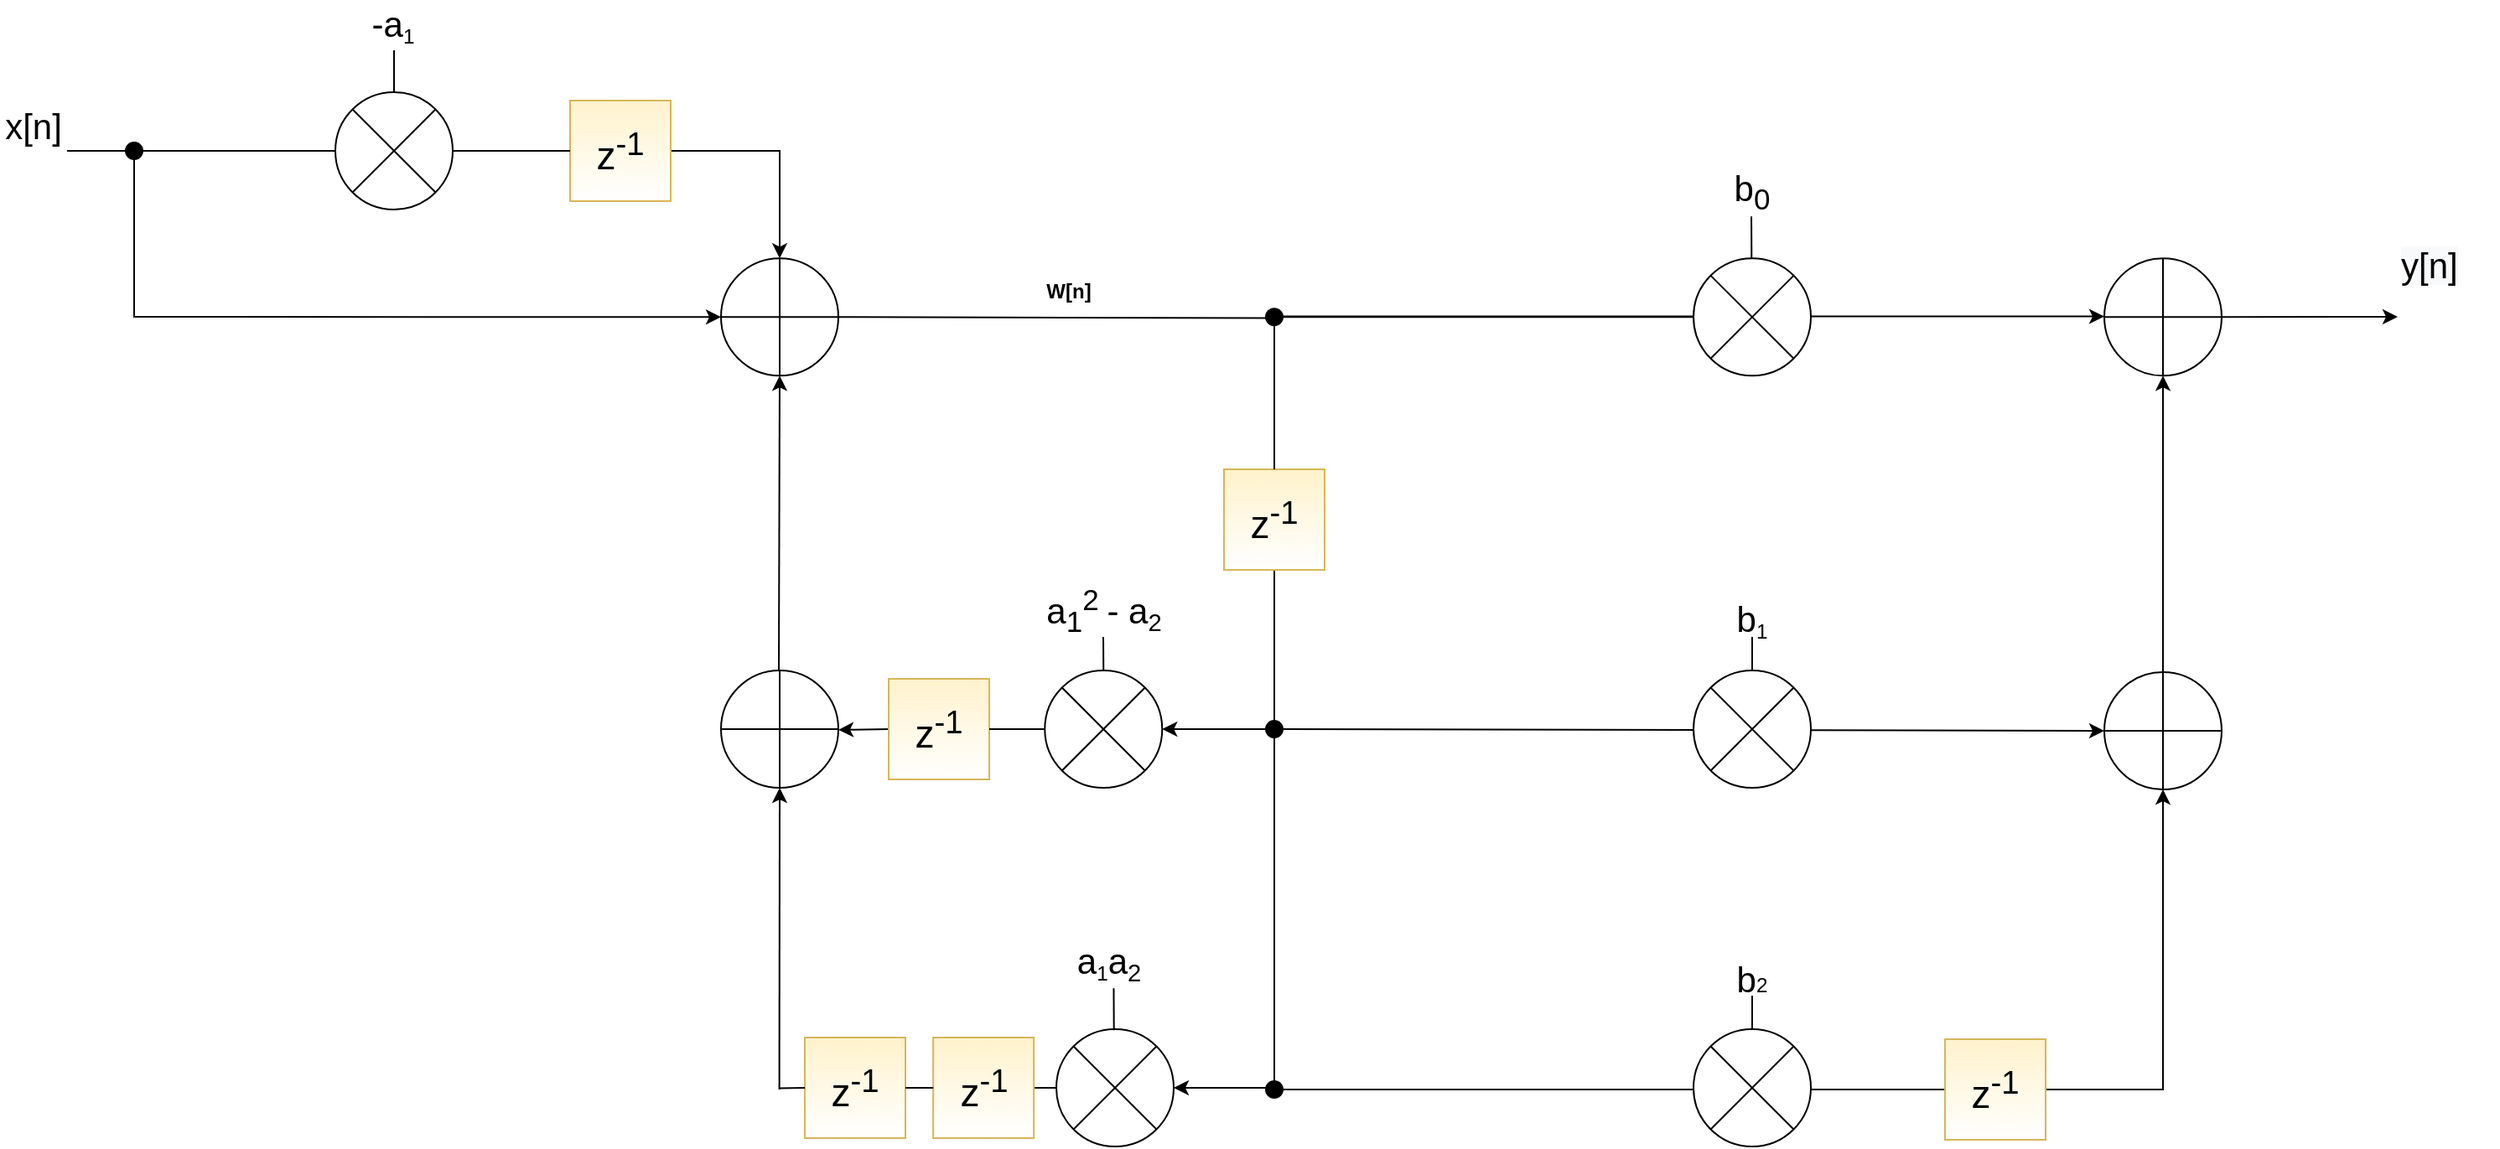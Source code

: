 <mxfile version="15.5.8" type="device"><diagram id="42x0mqCL8PiswtbE90lL" name="Page-1"><mxGraphModel dx="2310" dy="1950" grid="1" gridSize="10" guides="1" tooltips="1" connect="1" arrows="1" fold="1" page="1" pageScale="1" pageWidth="827" pageHeight="1169" math="0" shadow="0"><root><mxCell id="0"/><mxCell id="1" parent="0"/><mxCell id="HwG7NXqYMUf-4HDnRLCD-1" value="" style="verticalLabelPosition=bottom;verticalAlign=top;html=1;shape=mxgraph.flowchart.summing_function;" parent="1" vertex="1"><mxGeometry x="270" y="94.15" width="70" height="70" as="geometry"/></mxCell><mxCell id="HwG7NXqYMUf-4HDnRLCD-2" value="&lt;font style=&quot;font-size: 21px&quot;&gt;x[n]&lt;/font&gt;" style="text;html=1;strokeColor=none;fillColor=none;align=center;verticalAlign=middle;whiteSpace=wrap;rounded=0;" parent="1" vertex="1"><mxGeometry x="-160" y="5" width="40" height="20" as="geometry"/></mxCell><mxCell id="HwG7NXqYMUf-4HDnRLCD-3" value="&lt;b&gt;W[n]&lt;/b&gt;" style="text;html=1;align=center;verticalAlign=middle;resizable=0;points=[];autosize=1;strokeColor=none;fillColor=none;" parent="1" vertex="1"><mxGeometry x="456.57" y="104.15" width="40" height="20" as="geometry"/></mxCell><mxCell id="HwG7NXqYMUf-4HDnRLCD-6" value="" style="shape=sumEllipse;perimeter=ellipsePerimeter;whiteSpace=wrap;html=1;backgroundOutline=1;" parent="1" vertex="1"><mxGeometry x="463.13" y="340" width="70" height="70" as="geometry"/></mxCell><mxCell id="HwG7NXqYMUf-4HDnRLCD-7" value="" style="shape=sumEllipse;perimeter=ellipsePerimeter;whiteSpace=wrap;html=1;backgroundOutline=1;" parent="1" vertex="1"><mxGeometry x="470" y="554" width="70" height="70" as="geometry"/></mxCell><mxCell id="HwG7NXqYMUf-4HDnRLCD-8" value="" style="endArrow=none;html=1;" parent="1" edge="1"><mxGeometry width="50" height="50" relative="1" as="geometry"><mxPoint x="600" y="590" as="sourcePoint"/><mxPoint x="600" y="280" as="targetPoint"/></mxGeometry></mxCell><mxCell id="HwG7NXqYMUf-4HDnRLCD-9" value="&lt;font style=&quot;font-size: 21px&quot;&gt;a&lt;sub&gt;1&lt;/sub&gt;&lt;sup&gt;2 &lt;/sup&gt;-&amp;nbsp;&lt;/font&gt;&lt;span style=&quot;font-size: 21px&quot;&gt;a&lt;/span&gt;&lt;span style=&quot;font-size: 17.5px&quot;&gt;&lt;sub&gt;2&lt;/sub&gt;&lt;/span&gt;" style="text;html=1;strokeColor=none;fillColor=none;align=center;verticalAlign=middle;whiteSpace=wrap;rounded=0;" parent="1" vertex="1"><mxGeometry x="456.57" y="290" width="83.13" height="30" as="geometry"/></mxCell><mxCell id="HwG7NXqYMUf-4HDnRLCD-10" value="&lt;font style=&quot;font-size: 21px&quot;&gt;a&lt;/font&gt;&lt;font&gt;&lt;span style=&quot;font-size: 14.583px&quot;&gt;&lt;sub&gt;1&lt;/sub&gt;&lt;/span&gt;&lt;span style=&quot;font-size: 21px&quot;&gt;a&lt;/span&gt;&lt;/font&gt;&lt;font style=&quot;font-size: 17.5px&quot;&gt;&lt;sub&gt;2&lt;/sub&gt;&lt;/font&gt;" style="text;html=1;strokeColor=none;fillColor=none;align=center;verticalAlign=middle;whiteSpace=wrap;rounded=0;" parent="1" vertex="1"><mxGeometry x="480" y="500" width="43.13" height="30" as="geometry"/></mxCell><mxCell id="HwG7NXqYMUf-4HDnRLCD-11" value="" style="verticalLabelPosition=bottom;verticalAlign=top;html=1;shape=mxgraph.flowchart.summing_function;" parent="1" vertex="1"><mxGeometry x="270" y="340" width="70" height="70" as="geometry"/></mxCell><mxCell id="HwG7NXqYMUf-4HDnRLCD-12" value="" style="endArrow=classic;html=1;startArrow=none;exitX=0;exitY=0.5;exitDx=0;exitDy=0;" parent="1" source="HwG7NXqYMUf-4HDnRLCD-56" edge="1"><mxGeometry width="50" height="50" relative="1" as="geometry"><mxPoint x="460" y="375" as="sourcePoint"/><mxPoint x="340" y="375.43" as="targetPoint"/></mxGeometry></mxCell><mxCell id="HwG7NXqYMUf-4HDnRLCD-13" value="" style="endArrow=none;html=1;entryX=0;entryY=0.5;entryDx=0;entryDy=0;startArrow=none;" parent="1" source="HwG7NXqYMUf-4HDnRLCD-54" target="HwG7NXqYMUf-4HDnRLCD-7" edge="1"><mxGeometry width="50" height="50" relative="1" as="geometry"><mxPoint x="305" y="589.2" as="sourcePoint"/><mxPoint x="465" y="588.8" as="targetPoint"/></mxGeometry></mxCell><mxCell id="HwG7NXqYMUf-4HDnRLCD-14" value="" style="endArrow=classic;html=1;rounded=0;entryX=0.5;entryY=1;entryDx=0;entryDy=0;entryPerimeter=0;" parent="1" target="HwG7NXqYMUf-4HDnRLCD-11" edge="1"><mxGeometry width="50" height="50" relative="1" as="geometry"><mxPoint x="304.8" y="590" as="sourcePoint"/><mxPoint x="305" y="413" as="targetPoint"/></mxGeometry></mxCell><mxCell id="HwG7NXqYMUf-4HDnRLCD-15" value="" style="endArrow=classic;html=1;rounded=0;entryX=0.5;entryY=1;entryDx=0;entryDy=0;entryPerimeter=0;" parent="1" target="HwG7NXqYMUf-4HDnRLCD-1" edge="1"><mxGeometry width="50" height="50" relative="1" as="geometry"><mxPoint x="304.5" y="340" as="sourcePoint"/><mxPoint x="304.5" y="250" as="targetPoint"/></mxGeometry></mxCell><mxCell id="HwG7NXqYMUf-4HDnRLCD-16" value="" style="ellipse;whiteSpace=wrap;html=1;aspect=fixed;fillColor=#000000;" parent="1" vertex="1"><mxGeometry x="595" y="124.15" width="10" height="10" as="geometry"/></mxCell><mxCell id="HwG7NXqYMUf-4HDnRLCD-17" value="" style="endArrow=none;html=1;entryX=0;entryY=0.563;entryDx=0;entryDy=0;entryPerimeter=0;exitX=1;exitY=0.5;exitDx=0;exitDy=0;exitPerimeter=0;" parent="1" source="HwG7NXqYMUf-4HDnRLCD-1" target="HwG7NXqYMUf-4HDnRLCD-16" edge="1"><mxGeometry width="50" height="50" relative="1" as="geometry"><mxPoint x="380" y="129.66" as="sourcePoint"/><mxPoint x="685" y="129.41" as="targetPoint"/></mxGeometry></mxCell><mxCell id="HwG7NXqYMUf-4HDnRLCD-18" value="" style="ellipse;whiteSpace=wrap;html=1;aspect=fixed;fillColor=#000000;" parent="1" vertex="1"><mxGeometry x="595" y="370" width="10" height="10" as="geometry"/></mxCell><mxCell id="HwG7NXqYMUf-4HDnRLCD-19" value="" style="endArrow=none;html=1;rounded=0;exitX=0.5;exitY=0;exitDx=0;exitDy=0;" parent="1" source="HwG7NXqYMUf-4HDnRLCD-6" edge="1"><mxGeometry width="50" height="50" relative="1" as="geometry"><mxPoint x="520" y="390" as="sourcePoint"/><mxPoint x="498" y="320" as="targetPoint"/></mxGeometry></mxCell><mxCell id="HwG7NXqYMUf-4HDnRLCD-20" value="" style="endArrow=none;html=1;rounded=0;exitX=0.5;exitY=0;exitDx=0;exitDy=0;" parent="1" edge="1"><mxGeometry width="50" height="50" relative="1" as="geometry"><mxPoint x="504.36" y="554.6" as="sourcePoint"/><mxPoint x="504.23" y="529.6" as="targetPoint"/></mxGeometry></mxCell><mxCell id="HwG7NXqYMUf-4HDnRLCD-21" value="" style="endArrow=classic;html=1;rounded=0;startArrow=none;" parent="1" source="HwG7NXqYMUf-4HDnRLCD-40" edge="1"><mxGeometry width="50" height="50" relative="1" as="geometry"><mxPoint x="680" y="120" as="sourcePoint"/><mxPoint x="1270" y="129" as="targetPoint"/></mxGeometry></mxCell><mxCell id="HwG7NXqYMUf-4HDnRLCD-22" value="" style="endArrow=classic;html=1;rounded=0;entryX=1;entryY=0.5;entryDx=0;entryDy=0;" parent="1" target="HwG7NXqYMUf-4HDnRLCD-7" edge="1"><mxGeometry width="50" height="50" relative="1" as="geometry"><mxPoint x="600" y="589" as="sourcePoint"/><mxPoint x="640" y="620" as="targetPoint"/></mxGeometry></mxCell><mxCell id="HwG7NXqYMUf-4HDnRLCD-23" value="" style="endArrow=classic;html=1;rounded=0;entryX=1;entryY=0.5;entryDx=0;entryDy=0;exitX=0;exitY=0.5;exitDx=0;exitDy=0;" parent="1" source="HwG7NXqYMUf-4HDnRLCD-18" target="HwG7NXqYMUf-4HDnRLCD-6" edge="1"><mxGeometry width="50" height="50" relative="1" as="geometry"><mxPoint x="550" y="430" as="sourcePoint"/><mxPoint x="600" y="380" as="targetPoint"/></mxGeometry></mxCell><mxCell id="HwG7NXqYMUf-4HDnRLCD-24" value="" style="endArrow=none;html=1;rounded=0;exitX=0.5;exitY=0;exitDx=0;exitDy=0;" parent="1" source="HwG7NXqYMUf-4HDnRLCD-27" edge="1"><mxGeometry width="50" height="50" relative="1" as="geometry"><mxPoint x="-83.13" y="50" as="sourcePoint"/><mxPoint x="75" y="-30" as="targetPoint"/></mxGeometry></mxCell><mxCell id="HwG7NXqYMUf-4HDnRLCD-25" value="" style="endArrow=classic;html=1;rounded=0;entryX=0.5;entryY=0;entryDx=0;entryDy=0;entryPerimeter=0;startArrow=none;" parent="1" source="HwG7NXqYMUf-4HDnRLCD-28" target="HwG7NXqYMUf-4HDnRLCD-1" edge="1"><mxGeometry width="50" height="50" relative="1" as="geometry"><mxPoint x="-120" y="30" as="sourcePoint"/><mxPoint x="200" y="20" as="targetPoint"/><Array as="points"><mxPoint x="305" y="30"/></Array></mxGeometry></mxCell><mxCell id="HwG7NXqYMUf-4HDnRLCD-26" value="&lt;font style=&quot;font-size: 21px&quot;&gt;-a&lt;/font&gt;&lt;font&gt;&lt;span style=&quot;font-size: 14.583px&quot;&gt;&lt;sub&gt;1&lt;/sub&gt;&lt;/span&gt;&lt;/font&gt;" style="text;html=1;strokeColor=none;fillColor=none;align=center;verticalAlign=middle;whiteSpace=wrap;rounded=0;" parent="1" vertex="1"><mxGeometry x="53.43" y="-60" width="43.13" height="30" as="geometry"/></mxCell><mxCell id="HwG7NXqYMUf-4HDnRLCD-29" value="" style="endArrow=classic;html=1;rounded=0;entryX=0;entryY=0.5;entryDx=0;entryDy=0;entryPerimeter=0;" parent="1" target="HwG7NXqYMUf-4HDnRLCD-1" edge="1"><mxGeometry width="50" height="50" relative="1" as="geometry"><mxPoint x="-80" y="30" as="sourcePoint"/><mxPoint x="80" y="140" as="targetPoint"/><Array as="points"><mxPoint x="-80" y="129"/></Array></mxGeometry></mxCell><mxCell id="HwG7NXqYMUf-4HDnRLCD-30" value="" style="ellipse;whiteSpace=wrap;html=1;aspect=fixed;fillColor=#000000;" parent="1" vertex="1"><mxGeometry x="-85" y="25" width="10" height="10" as="geometry"/></mxCell><mxCell id="HwG7NXqYMUf-4HDnRLCD-32" value="&lt;font&gt;&lt;span style=&quot;font-size: 21px&quot;&gt;b&lt;/span&gt;&lt;span style=&quot;font-size: 14.583px&quot;&gt;&lt;sub&gt;1&lt;/sub&gt;&lt;/span&gt;&lt;/font&gt;" style="text;html=1;strokeColor=none;fillColor=none;align=center;verticalAlign=middle;whiteSpace=wrap;rounded=0;" parent="1" vertex="1"><mxGeometry x="865" y="295" width="40" height="30" as="geometry"/></mxCell><mxCell id="HwG7NXqYMUf-4HDnRLCD-33" value="&lt;font&gt;&lt;sub&gt;&lt;span style=&quot;font-size: 21px&quot;&gt;b&lt;sub&gt;0&lt;/sub&gt;&lt;/span&gt;&lt;/sub&gt;&lt;/font&gt;" style="text;html=1;strokeColor=none;fillColor=none;align=center;verticalAlign=middle;whiteSpace=wrap;rounded=0;" parent="1" vertex="1"><mxGeometry x="865" y="40" width="40" height="30" as="geometry"/></mxCell><mxCell id="HwG7NXqYMUf-4HDnRLCD-34" value="" style="endArrow=classic;html=1;rounded=0;entryX=0;entryY=0.5;entryDx=0;entryDy=0;entryPerimeter=0;exitX=1;exitY=0.5;exitDx=0;exitDy=0;" parent="1" source="HwG7NXqYMUf-4HDnRLCD-18" target="najeIPVz3ChHip9-KKds-7" edge="1"><mxGeometry width="50" height="50" relative="1" as="geometry"><mxPoint x="1130.16" y="468.9" as="sourcePoint"/><mxPoint x="1129.66" y="290" as="targetPoint"/><Array as="points"/></mxGeometry></mxCell><mxCell id="HwG7NXqYMUf-4HDnRLCD-35" value="&lt;span style=&quot;color: rgb(0 , 0 , 0) ; font-family: &amp;#34;helvetica&amp;#34; ; font-size: 21px ; font-style: normal ; font-weight: 400 ; letter-spacing: normal ; text-align: center ; text-indent: 0px ; text-transform: none ; word-spacing: 0px ; background-color: rgb(248 , 249 , 250) ; display: inline ; float: none&quot;&gt;y[n]&lt;/span&gt;" style="text;whiteSpace=wrap;html=1;" parent="1" vertex="1"><mxGeometry x="1270" y="78.75" width="60" height="30" as="geometry"/></mxCell><mxCell id="HwG7NXqYMUf-4HDnRLCD-36" value="" style="endArrow=none;html=1;rounded=0;exitX=0.5;exitY=0;exitDx=0;exitDy=0;" parent="1" source="HwG7NXqYMUf-4HDnRLCD-46" edge="1"><mxGeometry width="50" height="50" relative="1" as="geometry"><mxPoint x="885.62" y="335.0" as="sourcePoint"/><mxPoint x="885" y="320" as="targetPoint"/></mxGeometry></mxCell><mxCell id="HwG7NXqYMUf-4HDnRLCD-38" value="" style="endArrow=none;html=1;rounded=0;exitX=0.5;exitY=0;exitDx=0;exitDy=0;" parent="1" edge="1"><mxGeometry width="50" height="50" relative="1" as="geometry"><mxPoint x="884.65" y="94.15" as="sourcePoint"/><mxPoint x="884.52" y="69.15" as="targetPoint"/></mxGeometry></mxCell><mxCell id="HwG7NXqYMUf-4HDnRLCD-39" value="" style="endArrow=none;html=1;rounded=0;" parent="1" source="HwG7NXqYMUf-4HDnRLCD-16" target="HwG7NXqYMUf-4HDnRLCD-51" edge="1"><mxGeometry width="50" height="50" relative="1" as="geometry"><mxPoint x="605" y="129.15" as="sourcePoint"/><mxPoint x="1270" y="129" as="targetPoint"/></mxGeometry></mxCell><mxCell id="HwG7NXqYMUf-4HDnRLCD-40" value="" style="verticalLabelPosition=bottom;verticalAlign=top;html=1;shape=mxgraph.flowchart.summing_function;" parent="1" vertex="1"><mxGeometry x="1095" y="94.15" width="70" height="70" as="geometry"/></mxCell><mxCell id="HwG7NXqYMUf-4HDnRLCD-42" value="" style="endArrow=none;html=1;exitX=0.5;exitY=1;exitDx=0;exitDy=0;startArrow=none;" parent="1" source="HwG7NXqYMUf-4HDnRLCD-43" edge="1"><mxGeometry width="50" height="50" relative="1" as="geometry"><mxPoint x="600" y="134.15" as="sourcePoint"/><mxPoint x="600" y="280" as="targetPoint"/></mxGeometry></mxCell><mxCell id="HwG7NXqYMUf-4HDnRLCD-46" value="" style="shape=sumEllipse;perimeter=ellipsePerimeter;whiteSpace=wrap;html=1;backgroundOutline=1;" parent="1" vertex="1"><mxGeometry x="850" y="340.0" width="70" height="70" as="geometry"/></mxCell><mxCell id="HwG7NXqYMUf-4HDnRLCD-50" value="" style="endArrow=classic;html=1;rounded=0;entryX=0;entryY=0.5;entryDx=0;entryDy=0;entryPerimeter=0;" parent="1" edge="1"><mxGeometry width="50" height="50" relative="1" as="geometry"><mxPoint x="599" y="128.81" as="sourcePoint"/><mxPoint x="1095" y="128.81" as="targetPoint"/></mxGeometry></mxCell><mxCell id="HwG7NXqYMUf-4HDnRLCD-51" value="" style="shape=sumEllipse;perimeter=ellipsePerimeter;whiteSpace=wrap;html=1;backgroundOutline=1;" parent="1" vertex="1"><mxGeometry x="850" y="94.15" width="70" height="70" as="geometry"/></mxCell><mxCell id="HwG7NXqYMUf-4HDnRLCD-28" value="&lt;font style=&quot;font-size: 23px&quot;&gt;z&lt;sup&gt;-1&lt;/sup&gt;&lt;/font&gt;" style="whiteSpace=wrap;html=1;aspect=fixed;fillColor=#fff2cc;strokeColor=#d6b656;gradientColor=#ffffff;" parent="1" vertex="1"><mxGeometry x="180" width="60" height="60" as="geometry"/></mxCell><mxCell id="HwG7NXqYMUf-4HDnRLCD-52" value="" style="endArrow=none;html=1;rounded=0;entryX=0;entryY=0.5;entryDx=0;entryDy=0;" parent="1" target="HwG7NXqYMUf-4HDnRLCD-28" edge="1"><mxGeometry width="50" height="50" relative="1" as="geometry"><mxPoint x="-120" y="30" as="sourcePoint"/><mxPoint x="305" y="94.15" as="targetPoint"/><Array as="points"><mxPoint x="-70" y="30"/></Array></mxGeometry></mxCell><mxCell id="HwG7NXqYMUf-4HDnRLCD-27" value="" style="shape=sumEllipse;perimeter=ellipsePerimeter;whiteSpace=wrap;html=1;backgroundOutline=1;" parent="1" vertex="1"><mxGeometry x="40" y="-5" width="70" height="70" as="geometry"/></mxCell><mxCell id="HwG7NXqYMUf-4HDnRLCD-5" value="&lt;font style=&quot;font-size: 23px&quot;&gt;z&lt;sup&gt;-1&lt;/sup&gt;&lt;/font&gt;" style="whiteSpace=wrap;html=1;aspect=fixed;fillColor=#fff2cc;strokeColor=#d6b656;gradientColor=#ffffff;" parent="1" vertex="1"><mxGeometry x="320" y="559" width="60" height="60" as="geometry"/></mxCell><mxCell id="HwG7NXqYMUf-4HDnRLCD-53" value="" style="endArrow=none;html=1;entryX=0;entryY=0.5;entryDx=0;entryDy=0;" parent="1" target="HwG7NXqYMUf-4HDnRLCD-5" edge="1"><mxGeometry width="50" height="50" relative="1" as="geometry"><mxPoint x="305" y="589.2" as="sourcePoint"/><mxPoint x="470.0" y="589" as="targetPoint"/></mxGeometry></mxCell><mxCell id="HwG7NXqYMUf-4HDnRLCD-54" value="&lt;font style=&quot;font-size: 23px&quot;&gt;z&lt;sup&gt;-1&lt;/sup&gt;&lt;/font&gt;" style="whiteSpace=wrap;html=1;aspect=fixed;fillColor=#fff2cc;strokeColor=#d6b656;gradientColor=#ffffff;" parent="1" vertex="1"><mxGeometry x="396.57" y="559" width="60" height="60" as="geometry"/></mxCell><mxCell id="HwG7NXqYMUf-4HDnRLCD-55" value="" style="endArrow=none;html=1;entryX=0;entryY=0.5;entryDx=0;entryDy=0;startArrow=none;" parent="1" source="HwG7NXqYMUf-4HDnRLCD-5" target="HwG7NXqYMUf-4HDnRLCD-54" edge="1"><mxGeometry width="50" height="50" relative="1" as="geometry"><mxPoint x="380" y="589" as="sourcePoint"/><mxPoint x="470.0" y="589" as="targetPoint"/></mxGeometry></mxCell><mxCell id="HwG7NXqYMUf-4HDnRLCD-56" value="&lt;font style=&quot;font-size: 23px&quot;&gt;z&lt;sup&gt;-1&lt;/sup&gt;&lt;/font&gt;" style="whiteSpace=wrap;html=1;aspect=fixed;fillColor=#fff2cc;strokeColor=#d6b656;gradientColor=#ffffff;" parent="1" vertex="1"><mxGeometry x="370" y="345" width="60" height="60" as="geometry"/></mxCell><mxCell id="HwG7NXqYMUf-4HDnRLCD-57" value="" style="endArrow=none;html=1;startArrow=none;exitX=0;exitY=0.5;exitDx=0;exitDy=0;" parent="1" source="HwG7NXqYMUf-4HDnRLCD-6" target="HwG7NXqYMUf-4HDnRLCD-56" edge="1"><mxGeometry width="50" height="50" relative="1" as="geometry"><mxPoint x="463.13" y="375" as="sourcePoint"/><mxPoint x="340" y="375.43" as="targetPoint"/></mxGeometry></mxCell><mxCell id="HwG7NXqYMUf-4HDnRLCD-43" value="&lt;font style=&quot;font-size: 23px&quot;&gt;z&lt;sup&gt;-1&lt;/sup&gt;&lt;/font&gt;" style="whiteSpace=wrap;html=1;aspect=fixed;fillColor=#fff2cc;strokeColor=#d6b656;gradientColor=#ffffff;" parent="1" vertex="1"><mxGeometry x="570" y="220" width="60" height="60" as="geometry"/></mxCell><mxCell id="HwG7NXqYMUf-4HDnRLCD-58" value="" style="endArrow=none;html=1;exitX=0.5;exitY=1;exitDx=0;exitDy=0;" parent="1" source="HwG7NXqYMUf-4HDnRLCD-16" target="HwG7NXqYMUf-4HDnRLCD-43" edge="1"><mxGeometry width="50" height="50" relative="1" as="geometry"><mxPoint x="600" y="134.15" as="sourcePoint"/><mxPoint x="600" y="280" as="targetPoint"/></mxGeometry></mxCell><mxCell id="najeIPVz3ChHip9-KKds-1" value="&lt;font&gt;&lt;span style=&quot;font-size: 21px&quot;&gt;b&lt;/span&gt;&lt;span style=&quot;font-size: 12.153px&quot;&gt;2&lt;/span&gt;&lt;/font&gt;" style="text;html=1;strokeColor=none;fillColor=none;align=center;verticalAlign=middle;whiteSpace=wrap;rounded=0;" parent="1" vertex="1"><mxGeometry x="865" y="509" width="40" height="30" as="geometry"/></mxCell><mxCell id="najeIPVz3ChHip9-KKds-2" value="" style="endArrow=none;html=1;rounded=0;exitX=0.5;exitY=0;exitDx=0;exitDy=0;" parent="1" source="najeIPVz3ChHip9-KKds-3" edge="1"><mxGeometry width="50" height="50" relative="1" as="geometry"><mxPoint x="885.62" y="549" as="sourcePoint"/><mxPoint x="885" y="534" as="targetPoint"/></mxGeometry></mxCell><mxCell id="najeIPVz3ChHip9-KKds-6" value="" style="endArrow=classic;html=1;rounded=0;entryX=0.5;entryY=1;entryDx=0;entryDy=0;entryPerimeter=0;" parent="1" target="najeIPVz3ChHip9-KKds-7" edge="1"><mxGeometry width="50" height="50" relative="1" as="geometry"><mxPoint x="600" y="590" as="sourcePoint"/><mxPoint x="800" y="730" as="targetPoint"/><Array as="points"><mxPoint x="1130" y="590"/></Array></mxGeometry></mxCell><mxCell id="najeIPVz3ChHip9-KKds-7" value="" style="verticalLabelPosition=bottom;verticalAlign=top;html=1;shape=mxgraph.flowchart.summing_function;" parent="1" vertex="1"><mxGeometry x="1095" y="341" width="70" height="70" as="geometry"/></mxCell><mxCell id="najeIPVz3ChHip9-KKds-3" value="" style="shape=sumEllipse;perimeter=ellipsePerimeter;whiteSpace=wrap;html=1;backgroundOutline=1;" parent="1" vertex="1"><mxGeometry x="850" y="554" width="70" height="70" as="geometry"/></mxCell><mxCell id="najeIPVz3ChHip9-KKds-4" value="&lt;font style=&quot;font-size: 23px&quot;&gt;z&lt;sup&gt;-1&lt;/sup&gt;&lt;/font&gt;" style="whiteSpace=wrap;html=1;aspect=fixed;fillColor=#fff2cc;strokeColor=#d6b656;gradientColor=#ffffff;" parent="1" vertex="1"><mxGeometry x="1000" y="560" width="60" height="60" as="geometry"/></mxCell><mxCell id="najeIPVz3ChHip9-KKds-8" value="" style="ellipse;whiteSpace=wrap;html=1;aspect=fixed;fillColor=#000000;" parent="1" vertex="1"><mxGeometry x="595" y="585" width="10" height="10" as="geometry"/></mxCell><mxCell id="YImcenC8A7szCfptK9FV-2" value="" style="endArrow=classic;html=1;rounded=0;exitX=0.5;exitY=0;exitDx=0;exitDy=0;exitPerimeter=0;entryX=0.5;entryY=1;entryDx=0;entryDy=0;entryPerimeter=0;" edge="1" parent="1" source="najeIPVz3ChHip9-KKds-7" target="HwG7NXqYMUf-4HDnRLCD-40"><mxGeometry width="50" height="50" relative="1" as="geometry"><mxPoint x="1280" y="320" as="sourcePoint"/><mxPoint x="1330" y="270" as="targetPoint"/></mxGeometry></mxCell></root></mxGraphModel></diagram></mxfile>